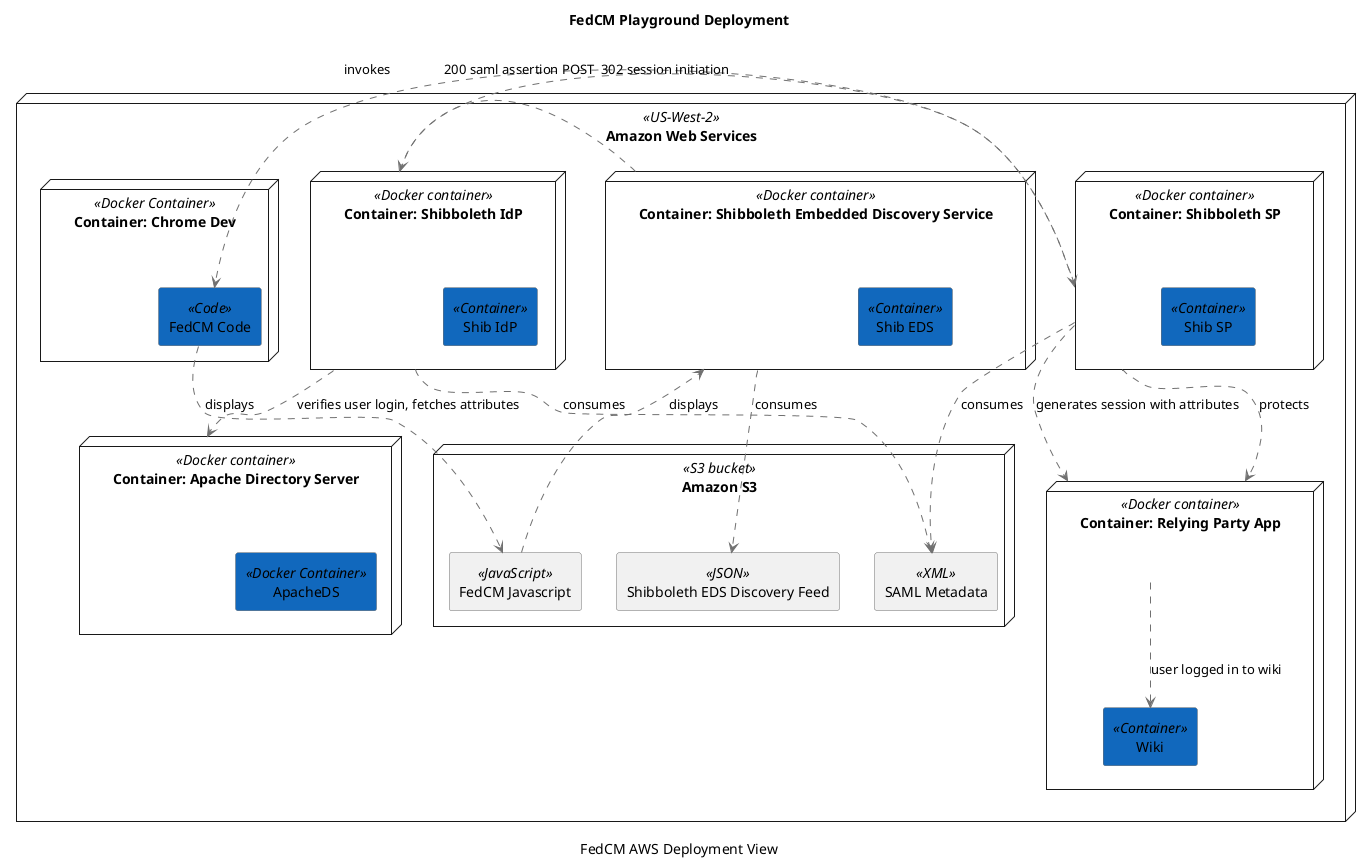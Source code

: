 @startuml
scale max 2000x1414
title FedCM Playground Deployment
caption FedCM AWS Deployment View

skinparam {
  shadowing false
  arrowColor #707070
  actorBorderColor #707070
  componentBorderColor #707070
  rectangleBorderColor #707070
  noteBackgroundColor #ffffff
  noteBorderColor #707070
}
node "Amazon Web Services" <<US-West-2>> as aws {
  node "Container: Chrome Dev" <<Docker Container>> as chromedev {
    rectangle "FedCM Code" <<Code>> as fedcmapi #1168bd
  }
  node "Container: Apache Directory Server" <<Docker container>> as apacheds {
    rectangle "ApacheDS" <<Docker Container>> as apachedscontainer #1168bd
  }
  node "Container: Shibboleth IdP" <<Docker container>> as shibidp {
    rectangle "Shib IdP" <<Container>> as shibidpcontainer #1168bd
  }
  node "Container: Shibboleth SP" <<Docker container>> as shibsp {
    rectangle "Shib SP" <<Container>> as shibspcontainer #1168bd
  }
  node "Container: Relying Party App" <<Docker container>> as rp {
    rectangle "Wiki" <<Container>> as wikicontainer #1168bd
  }
  node "Container: Shibboleth Embedded Discovery Service" <<Docker container>> as eds {
    rectangle "Shib EDS" <<Container>> as edscontainer #1168bd
  }
  node "Amazon S3" <<S3 bucket>> as s3 {
    rectangle "SAML Metadata" <<XML>> as metadata
    rectangle "Shibboleth EDS Discovery Feed" <<JSON>> as discofeed
    rectangle "FedCM Javascript" <<JavaScript>> as fedcmjs
  }
}
shibsp .[#707070].> rp : protects
shibidp .[#707070].> metadata : consumes
eds .[#707070].> discofeed : consumes
shibsp .[#707070].> metadata : consumes
shibsp .[#707070].> fedcmapi : invokes
fedcmapi .[#707070].> fedcmjs : displays
fedcmjs .[#707070].> eds : displays
eds .[#707070].> shibidp : 302 session initiation
shibidp .[#707070].> apacheds : verifies user login, fetches attributes
shibidp .[#707070].> shibsp : 200 saml assertion POST
shibsp .[#707070].> rp : generates session with attributes
rp .[#707070].> wikicontainer : user logged in to wiki
@enduml